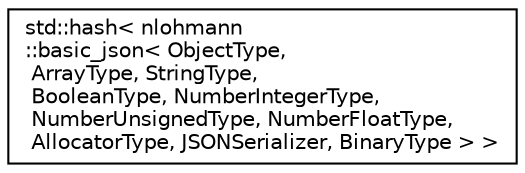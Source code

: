 digraph "Graphical Class Hierarchy"
{
 // LATEX_PDF_SIZE
  edge [fontname="Helvetica",fontsize="10",labelfontname="Helvetica",labelfontsize="10"];
  node [fontname="Helvetica",fontsize="10",shape=record];
  rankdir="LR";
  Node0 [label="std::hash\< nlohmann\l::basic_json\< ObjectType,\l ArrayType, StringType,\l BooleanType, NumberIntegerType,\l NumberUnsignedType, NumberFloatType,\l AllocatorType, JSONSerializer, BinaryType \> \>",height=0.2,width=0.4,color="black", fillcolor="white", style="filled",URL="$structstd_1_1hash_3_01nlohmann_1_1basic__json_3_01ObjectType_00_01ArrayType_00_01StringType_00_06d4f1ea19ce1bda8275363c404adf9a2.html",tooltip="hash value for JSON objects"];
}
